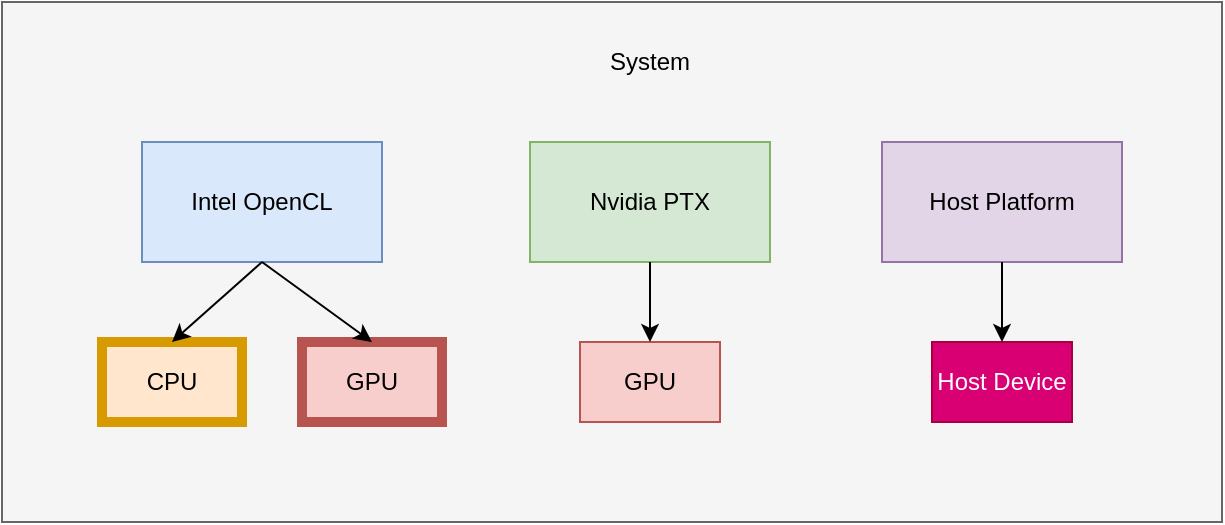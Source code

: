 <mxfile version="14.5.1" type="device"><diagram id="RLlRiRWXuMZev2u27ZnM" name="Page-1"><mxGraphModel dx="1024" dy="592" grid="1" gridSize="10" guides="1" tooltips="1" connect="1" arrows="1" fold="1" page="1" pageScale="1" pageWidth="827" pageHeight="1169" math="0" shadow="0"><root><mxCell id="0"/><mxCell id="1" parent="0"/><mxCell id="0TF5vZFjbv5czreo8UYE-2" value="" style="rounded=0;whiteSpace=wrap;html=1;fillColor=#f5f5f5;strokeColor=#666666;fontColor=#333333;" vertex="1" parent="1"><mxGeometry x="90" y="80" width="610" height="260" as="geometry"/></mxCell><mxCell id="0TF5vZFjbv5czreo8UYE-3" value="Intel OpenCL" style="rounded=0;whiteSpace=wrap;html=1;fillColor=#dae8fc;strokeColor=#6c8ebf;strokeWidth=1;" vertex="1" parent="1"><mxGeometry x="160" y="150" width="120" height="60" as="geometry"/></mxCell><mxCell id="0TF5vZFjbv5czreo8UYE-5" value="Nvidia PTX" style="rounded=0;whiteSpace=wrap;html=1;fillColor=#d5e8d4;strokeColor=#82b366;strokeWidth=1;" vertex="1" parent="1"><mxGeometry x="354" y="150" width="120" height="60" as="geometry"/></mxCell><mxCell id="0TF5vZFjbv5czreo8UYE-6" value="CPU" style="rounded=0;whiteSpace=wrap;html=1;fillColor=#ffe6cc;strokeColor=#d79b00;strokeWidth=5;" vertex="1" parent="1"><mxGeometry x="140" y="250" width="70" height="40" as="geometry"/></mxCell><mxCell id="0TF5vZFjbv5czreo8UYE-7" value="GPU" style="rounded=0;whiteSpace=wrap;html=1;fillColor=#f8cecc;strokeColor=#b85450;strokeWidth=5;" vertex="1" parent="1"><mxGeometry x="240" y="250" width="70" height="40" as="geometry"/></mxCell><mxCell id="0TF5vZFjbv5czreo8UYE-8" value="GPU" style="rounded=0;whiteSpace=wrap;html=1;fillColor=#f8cecc;strokeColor=#b85450;" vertex="1" parent="1"><mxGeometry x="379" y="250" width="70" height="40" as="geometry"/></mxCell><mxCell id="0TF5vZFjbv5czreo8UYE-11" value="" style="endArrow=classic;html=1;" edge="1" parent="1" source="0TF5vZFjbv5czreo8UYE-5" target="0TF5vZFjbv5czreo8UYE-8"><mxGeometry width="50" height="50" relative="1" as="geometry"><mxPoint x="394" y="390" as="sourcePoint"/><mxPoint x="444" y="340" as="targetPoint"/></mxGeometry></mxCell><mxCell id="0TF5vZFjbv5czreo8UYE-12" value="" style="endArrow=classic;html=1;exitX=0.5;exitY=1;exitDx=0;exitDy=0;entryX=0.5;entryY=0;entryDx=0;entryDy=0;" edge="1" parent="1" source="0TF5vZFjbv5czreo8UYE-3" target="0TF5vZFjbv5czreo8UYE-7"><mxGeometry width="50" height="50" relative="1" as="geometry"><mxPoint x="450" y="390" as="sourcePoint"/><mxPoint x="500" y="340" as="targetPoint"/></mxGeometry></mxCell><mxCell id="0TF5vZFjbv5czreo8UYE-13" value="" style="endArrow=classic;html=1;entryX=0.5;entryY=0;entryDx=0;entryDy=0;exitX=0.5;exitY=1;exitDx=0;exitDy=0;" edge="1" parent="1" source="0TF5vZFjbv5czreo8UYE-3" target="0TF5vZFjbv5czreo8UYE-6"><mxGeometry width="50" height="50" relative="1" as="geometry"><mxPoint x="230" y="220" as="sourcePoint"/><mxPoint x="266.667" y="260" as="targetPoint"/></mxGeometry></mxCell><mxCell id="0TF5vZFjbv5czreo8UYE-14" value="System" style="text;html=1;strokeColor=none;fillColor=none;align=center;verticalAlign=middle;whiteSpace=wrap;rounded=0;" vertex="1" parent="1"><mxGeometry x="394" y="100" width="40" height="20" as="geometry"/></mxCell><mxCell id="0TF5vZFjbv5czreo8UYE-24" value="Host Platform" style="rounded=0;whiteSpace=wrap;html=1;fillColor=#e1d5e7;strokeColor=#9673a6;strokeWidth=1;" vertex="1" parent="1"><mxGeometry x="530" y="150" width="120" height="60" as="geometry"/></mxCell><mxCell id="0TF5vZFjbv5czreo8UYE-25" value="Host Device" style="rounded=0;whiteSpace=wrap;html=1;fillColor=#d80073;strokeColor=#A50040;fontColor=#ffffff;" vertex="1" parent="1"><mxGeometry x="555" y="250" width="70" height="40" as="geometry"/></mxCell><mxCell id="0TF5vZFjbv5czreo8UYE-26" value="" style="endArrow=classic;html=1;" edge="1" parent="1" source="0TF5vZFjbv5czreo8UYE-24" target="0TF5vZFjbv5czreo8UYE-25"><mxGeometry width="50" height="50" relative="1" as="geometry"><mxPoint x="570" y="390" as="sourcePoint"/><mxPoint x="620" y="340" as="targetPoint"/></mxGeometry></mxCell></root></mxGraphModel></diagram></mxfile>
